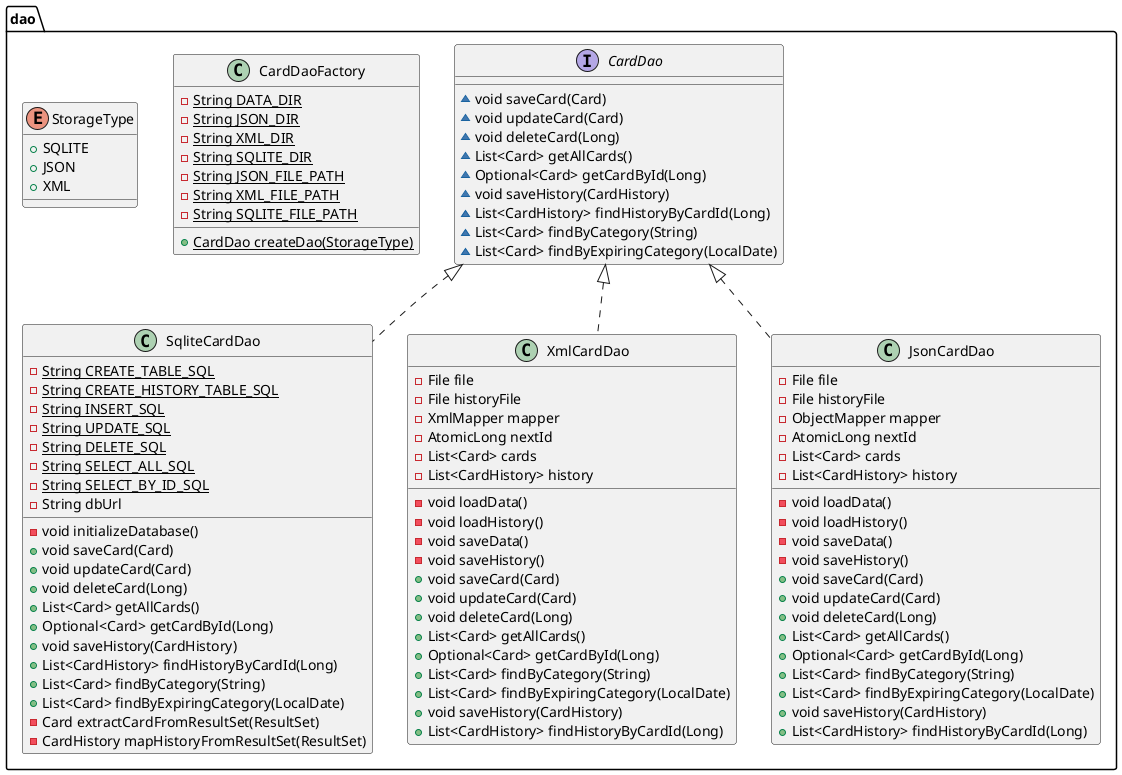 @startuml
class dao.SqliteCardDao {
- {static} String CREATE_TABLE_SQL
- {static} String CREATE_HISTORY_TABLE_SQL
- {static} String INSERT_SQL
- {static} String UPDATE_SQL
- {static} String DELETE_SQL
- {static} String SELECT_ALL_SQL
- {static} String SELECT_BY_ID_SQL
- String dbUrl
- void initializeDatabase()
+ void saveCard(Card)
+ void updateCard(Card)
+ void deleteCard(Long)
+ List<Card> getAllCards()
+ Optional<Card> getCardById(Long)
+ void saveHistory(CardHistory)
+ List<CardHistory> findHistoryByCardId(Long)
+ List<Card> findByCategory(String)
+ List<Card> findByExpiringCategory(LocalDate)
- Card extractCardFromResultSet(ResultSet)
- CardHistory mapHistoryFromResultSet(ResultSet)
}


class dao.XmlCardDao {
- File file
- File historyFile
- XmlMapper mapper
- AtomicLong nextId
- List<Card> cards
- List<CardHistory> history
- void loadData()
- void loadHistory()
- void saveData()
- void saveHistory()
+ void saveCard(Card)
+ void updateCard(Card)
+ void deleteCard(Long)
+ List<Card> getAllCards()
+ Optional<Card> getCardById(Long)
+ List<Card> findByCategory(String)
+ List<Card> findByExpiringCategory(LocalDate)
+ void saveHistory(CardHistory)
+ List<CardHistory> findHistoryByCardId(Long)
}


interface dao.CardDao {
~ void saveCard(Card)
~ void updateCard(Card)
~ void deleteCard(Long)
~ List<Card> getAllCards()
~ Optional<Card> getCardById(Long)
~ void saveHistory(CardHistory)
~ List<CardHistory> findHistoryByCardId(Long)
~ List<Card> findByCategory(String)
~ List<Card> findByExpiringCategory(LocalDate)
}

class dao.JsonCardDao {
- File file
- File historyFile
- ObjectMapper mapper
- AtomicLong nextId
- List<Card> cards
- List<CardHistory> history
- void loadData()
- void loadHistory()
- void saveData()
- void saveHistory()
+ void saveCard(Card)
+ void updateCard(Card)
+ void deleteCard(Long)
+ List<Card> getAllCards()
+ Optional<Card> getCardById(Long)
+ List<Card> findByCategory(String)
+ List<Card> findByExpiringCategory(LocalDate)
+ void saveHistory(CardHistory)
+ List<CardHistory> findHistoryByCardId(Long)
}


class dao.CardDaoFactory {
- {static} String DATA_DIR
- {static} String JSON_DIR
- {static} String XML_DIR
- {static} String SQLITE_DIR
- {static} String JSON_FILE_PATH
- {static} String XML_FILE_PATH
- {static} String SQLITE_FILE_PATH
+ {static} CardDao createDao(StorageType)
}


enum dao.StorageType {
+  SQLITE
+  JSON
+  XML
}



dao.CardDao <|.. dao.SqliteCardDao
dao.CardDao <|.. dao.XmlCardDao
dao.CardDao <|.. dao.JsonCardDao
@enduml